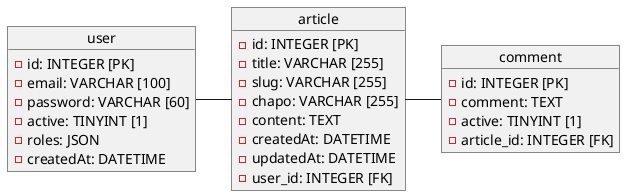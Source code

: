 @startuml
'https://plantuml.com/class-diagram

object user {
   -id: INTEGER [PK]
   -email: VARCHAR [100]
   -password: VARCHAR [60]
   -active: TINYINT [1]
   -roles: JSON
   -createdAt: DATETIME
}

object article {
   -id: INTEGER [PK]
   -title: VARCHAR [255]
   -slug: VARCHAR [255]
   -chapo: VARCHAR [255]
   -content: TEXT
   -createdAt: DATETIME
   -updatedAt: DATETIME
   -user_id: INTEGER [FK]
}

object comment {
   -id: INTEGER [PK]
   -comment: TEXT
   -active: TINYINT [1]
   -article_id: INTEGER [FK]
}

user - article
article - comment

@enduml
